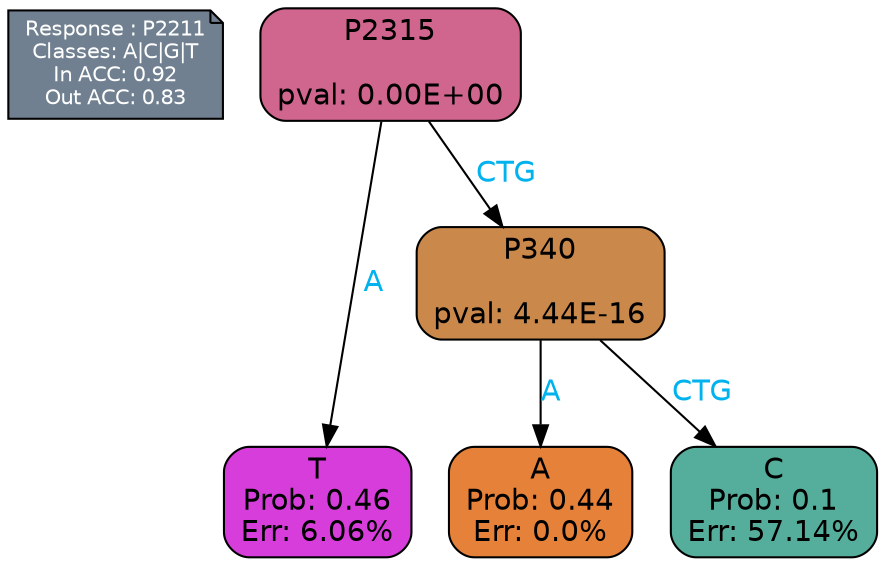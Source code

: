 digraph Tree {
node [shape=box, style="filled, rounded", color="black", fontname=helvetica] ;
graph [ranksep=equally, splines=polylines, bgcolor=transparent, dpi=600] ;
edge [fontname=helvetica] ;
LEGEND [label="Response : P2211
Classes: A|C|G|T
In ACC: 0.92
Out ACC: 0.83
",shape=note,align=left,style=filled,fillcolor="slategray",fontcolor="white",fontsize=10];1 [label="P2315

pval: 0.00E+00", fillcolor="#d0658d"] ;
2 [label="T
Prob: 0.46
Err: 6.06%", fillcolor="#d73dda"] ;
3 [label="P340

pval: 4.44E-16", fillcolor="#ca894b"] ;
4 [label="A
Prob: 0.44
Err: 0.0%", fillcolor="#e58139"] ;
5 [label="C
Prob: 0.1
Err: 57.14%", fillcolor="#55ad9b"] ;
1 -> 2 [label="A",fontcolor=deepskyblue2] ;
1 -> 3 [label="CTG",fontcolor=deepskyblue2] ;
3 -> 4 [label="A",fontcolor=deepskyblue2] ;
3 -> 5 [label="CTG",fontcolor=deepskyblue2] ;
{rank = same; 2;4;5;}{rank = same; LEGEND;1;}}
